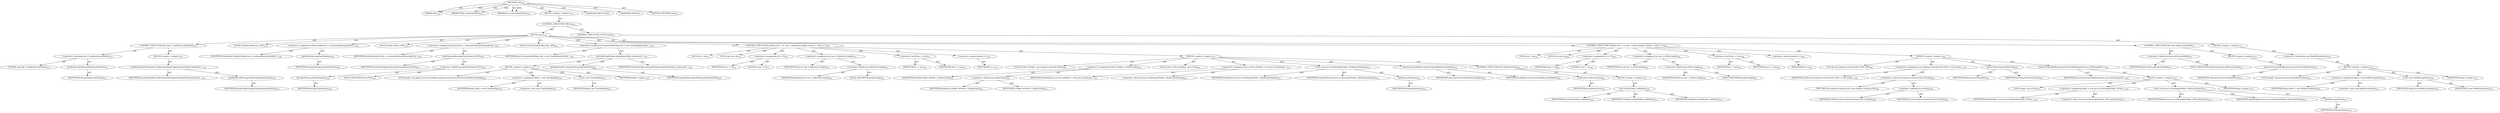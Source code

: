 digraph "visit" {  
"111669149706" [label = <(METHOD,visit)<SUB>230</SUB>> ]
"115964116999" [label = <(PARAM,this)<SUB>230</SUB>> ]
"115964117016" [label = <(PARAM,Folder starteamFolder)<SUB>230</SUB>> ]
"115964117017" [label = <(PARAM,java.io.File targetFolder)<SUB>230</SUB>> ]
"25769803793" [label = <(BLOCK,&lt;empty&gt;,&lt;empty&gt;)<SUB>231</SUB>> ]
"47244640262" [label = <(CONTROL_STRUCTURE,TRY,try)<SUB>232</SUB>> ]
"25769803794" [label = <(BLOCK,try,try)<SUB>232</SUB>> ]
"47244640263" [label = <(CONTROL_STRUCTURE,IF,if (null != getRootLocalFolder()))<SUB>233</SUB>> ]
"30064771129" [label = <(&lt;operator&gt;.notEquals,null != getRootLocalFolder())<SUB>233</SUB>> ]
"90194313233" [label = <(LITERAL,null,null != getRootLocalFolder())<SUB>233</SUB>> ]
"30064771130" [label = <(getRootLocalFolder,getRootLocalFolder())<SUB>233</SUB>> ]
"68719476755" [label = <(IDENTIFIER,this,getRootLocalFolder())<SUB>233</SUB>> ]
"25769803795" [label = <(BLOCK,&lt;empty&gt;,&lt;empty&gt;)<SUB>233</SUB>> ]
"30064771131" [label = <(setAlternatePathFragment,setAlternatePathFragment(targetFolder.getAbsolu...)<SUB>234</SUB>> ]
"68719476806" [label = <(IDENTIFIER,starteamFolder,setAlternatePathFragment(targetFolder.getAbsolu...)<SUB>234</SUB>> ]
"30064771132" [label = <(getAbsolutePath,targetFolder.getAbsolutePath())<SUB>235</SUB>> ]
"68719476807" [label = <(IDENTIFIER,targetFolder,targetFolder.getAbsolutePath())<SUB>235</SUB>> ]
"94489280513" [label = <(LOCAL,Folder[] foldersList: ANY)<SUB>238</SUB>> ]
"30064771133" [label = <(&lt;operator&gt;.assignment,Folder[] foldersList = starteamFolder.getSubFol...)<SUB>238</SUB>> ]
"68719476808" [label = <(IDENTIFIER,foldersList,Folder[] foldersList = starteamFolder.getSubFol...)<SUB>238</SUB>> ]
"30064771134" [label = <(getSubFolders,getSubFolders())<SUB>238</SUB>> ]
"68719476809" [label = <(IDENTIFIER,starteamFolder,getSubFolders())<SUB>238</SUB>> ]
"94489280514" [label = <(LOCAL,Item[] stFiles: ANY)<SUB>239</SUB>> ]
"30064771135" [label = <(&lt;operator&gt;.assignment,Item[] stFiles = starteamFolder.getItems(getTyp...)<SUB>239</SUB>> ]
"68719476810" [label = <(IDENTIFIER,stFiles,Item[] stFiles = starteamFolder.getItems(getTyp...)<SUB>239</SUB>> ]
"30064771136" [label = <(getItems,getItems(getTypeNames().FILE))<SUB>239</SUB>> ]
"68719476811" [label = <(IDENTIFIER,starteamFolder,getItems(getTypeNames().FILE))<SUB>239</SUB>> ]
"30064771137" [label = <(&lt;operator&gt;.fieldAccess,getTypeNames().FILE)<SUB>239</SUB>> ]
"30064771138" [label = <(getTypeNames,getTypeNames())<SUB>239</SUB>> ]
"68719476756" [label = <(IDENTIFIER,this,getTypeNames())<SUB>239</SUB>> ]
"55834574868" [label = <(FIELD_IDENTIFIER,FILE,FILE)<SUB>239</SUB>> ]
"94489280515" [label = <(LOCAL,UnmatchedFileMap ufm: ANY)<SUB>246</SUB>> ]
"30064771139" [label = <(&lt;operator&gt;.assignment,UnmatchedFileMap ufm = new CheckinMap().init(ta...)<SUB>246</SUB>> ]
"68719476812" [label = <(IDENTIFIER,ufm,UnmatchedFileMap ufm = new CheckinMap().init(ta...)<SUB>246</SUB>> ]
"30064771140" [label = <(init,init(targetFolder.getAbsoluteFile(), starteamFo...)<SUB>247</SUB>> ]
"25769803796" [label = <(BLOCK,&lt;empty&gt;,&lt;empty&gt;)<SUB>247</SUB>> ]
"94489280516" [label = <(LOCAL,$obj1: org.apache.tools.ant.taskdefs.optional.starteam.StarTeamCheckin$CheckinMap)<SUB>247</SUB>> ]
"30064771141" [label = <(&lt;operator&gt;.assignment,$obj1 = new CheckinMap())<SUB>247</SUB>> ]
"68719476813" [label = <(IDENTIFIER,$obj1,$obj1 = new CheckinMap())<SUB>247</SUB>> ]
"30064771142" [label = <(&lt;operator&gt;.alloc,new CheckinMap())<SUB>247</SUB>> ]
"30064771143" [label = <(&lt;init&gt;,new CheckinMap())<SUB>247</SUB>> ]
"68719476814" [label = <(IDENTIFIER,$obj1,new CheckinMap())<SUB>247</SUB>> ]
"68719476815" [label = <(IDENTIFIER,$obj1,&lt;empty&gt;)<SUB>247</SUB>> ]
"30064771144" [label = <(getAbsoluteFile,targetFolder.getAbsoluteFile())<SUB>248</SUB>> ]
"68719476816" [label = <(IDENTIFIER,targetFolder,targetFolder.getAbsoluteFile())<SUB>248</SUB>> ]
"68719476817" [label = <(IDENTIFIER,starteamFolder,init(targetFolder.getAbsoluteFile(), starteamFo...)<SUB>248</SUB>> ]
"47244640264" [label = <(CONTROL_STRUCTURE,FOR,for (int i = 0, size = foldersList.length; Some(i &lt; size); i++))<SUB>251</SUB>> ]
"94489280517" [label = <(LOCAL,int i: int)<SUB>251</SUB>> ]
"94489280518" [label = <(LOCAL,int size: int)<SUB>251</SUB>> ]
"30064771145" [label = <(&lt;operator&gt;.assignment,int i = 0)<SUB>251</SUB>> ]
"68719476818" [label = <(IDENTIFIER,i,int i = 0)<SUB>251</SUB>> ]
"90194313234" [label = <(LITERAL,0,int i = 0)<SUB>251</SUB>> ]
"30064771146" [label = <(&lt;operator&gt;.assignment,int size = foldersList.length)<SUB>251</SUB>> ]
"68719476819" [label = <(IDENTIFIER,size,int size = foldersList.length)<SUB>251</SUB>> ]
"30064771147" [label = <(&lt;operator&gt;.fieldAccess,foldersList.length)<SUB>251</SUB>> ]
"68719476820" [label = <(IDENTIFIER,foldersList,int size = foldersList.length)<SUB>251</SUB>> ]
"55834574869" [label = <(FIELD_IDENTIFIER,length,length)<SUB>251</SUB>> ]
"30064771148" [label = <(&lt;operator&gt;.lessThan,i &lt; size)<SUB>251</SUB>> ]
"68719476821" [label = <(IDENTIFIER,i,i &lt; size)<SUB>251</SUB>> ]
"68719476822" [label = <(IDENTIFIER,size,i &lt; size)<SUB>251</SUB>> ]
"30064771149" [label = <(&lt;operator&gt;.postIncrement,i++)<SUB>251</SUB>> ]
"68719476823" [label = <(IDENTIFIER,i,i++)<SUB>251</SUB>> ]
"25769803797" [label = <(BLOCK,&lt;empty&gt;,&lt;empty&gt;)<SUB>251</SUB>> ]
"94489280519" [label = <(LOCAL,Folder stFolder: com.starbase.starteam.Folder)<SUB>252</SUB>> ]
"30064771150" [label = <(&lt;operator&gt;.assignment,Folder stFolder = foldersList[i])<SUB>252</SUB>> ]
"68719476824" [label = <(IDENTIFIER,stFolder,Folder stFolder = foldersList[i])<SUB>252</SUB>> ]
"30064771151" [label = <(&lt;operator&gt;.indexAccess,foldersList[i])<SUB>252</SUB>> ]
"68719476825" [label = <(IDENTIFIER,foldersList,Folder stFolder = foldersList[i])<SUB>252</SUB>> ]
"68719476826" [label = <(IDENTIFIER,i,Folder stFolder = foldersList[i])<SUB>252</SUB>> ]
"94489280520" [label = <(LOCAL,java.io.File subfolder: java.io.File)<SUB>253</SUB>> ]
"30064771152" [label = <(&lt;operator&gt;.assignment,java.io.File subfolder = new java.io.File(targe...)<SUB>253</SUB>> ]
"68719476827" [label = <(IDENTIFIER,subfolder,java.io.File subfolder = new java.io.File(targe...)<SUB>253</SUB>> ]
"30064771153" [label = <(&lt;operator&gt;.alloc,new java.io.File(targetFolder, stFolder.getName()))<SUB>254</SUB>> ]
"30064771154" [label = <(&lt;init&gt;,new java.io.File(targetFolder, stFolder.getName()))<SUB>254</SUB>> ]
"68719476828" [label = <(IDENTIFIER,subfolder,new java.io.File(targetFolder, stFolder.getName()))<SUB>253</SUB>> ]
"68719476829" [label = <(IDENTIFIER,targetFolder,new java.io.File(targetFolder, stFolder.getName()))<SUB>254</SUB>> ]
"30064771155" [label = <(getName,getName())<SUB>254</SUB>> ]
"68719476830" [label = <(IDENTIFIER,stFolder,getName())<SUB>254</SUB>> ]
"30064771156" [label = <(removeControlledItem,removeControlledItem(subfolder))<SUB>256</SUB>> ]
"68719476831" [label = <(IDENTIFIER,ufm,removeControlledItem(subfolder))<SUB>256</SUB>> ]
"68719476832" [label = <(IDENTIFIER,subfolder,removeControlledItem(subfolder))<SUB>256</SUB>> ]
"47244640265" [label = <(CONTROL_STRUCTURE,IF,if (isRecursive()))<SUB>258</SUB>> ]
"30064771157" [label = <(isRecursive,isRecursive())<SUB>258</SUB>> ]
"68719476757" [label = <(IDENTIFIER,this,isRecursive())<SUB>258</SUB>> ]
"25769803798" [label = <(BLOCK,&lt;empty&gt;,&lt;empty&gt;)<SUB>258</SUB>> ]
"30064771158" [label = <(visit,visit(stFolder, subfolder))<SUB>259</SUB>> ]
"68719476758" [label = <(IDENTIFIER,this,visit(stFolder, subfolder))<SUB>259</SUB>> ]
"68719476833" [label = <(IDENTIFIER,stFolder,visit(stFolder, subfolder))<SUB>259</SUB>> ]
"68719476834" [label = <(IDENTIFIER,subfolder,visit(stFolder, subfolder))<SUB>259</SUB>> ]
"47244640266" [label = <(CONTROL_STRUCTURE,FOR,for (int i = 0, size = stFiles.length; Some(i &lt; size); i++))<SUB>264</SUB>> ]
"94489280521" [label = <(LOCAL,int i: int)<SUB>264</SUB>> ]
"94489280522" [label = <(LOCAL,int size: int)<SUB>264</SUB>> ]
"30064771159" [label = <(&lt;operator&gt;.assignment,int i = 0)<SUB>264</SUB>> ]
"68719476835" [label = <(IDENTIFIER,i,int i = 0)<SUB>264</SUB>> ]
"90194313235" [label = <(LITERAL,0,int i = 0)<SUB>264</SUB>> ]
"30064771160" [label = <(&lt;operator&gt;.assignment,int size = stFiles.length)<SUB>264</SUB>> ]
"68719476836" [label = <(IDENTIFIER,size,int size = stFiles.length)<SUB>264</SUB>> ]
"30064771161" [label = <(&lt;operator&gt;.fieldAccess,stFiles.length)<SUB>264</SUB>> ]
"68719476837" [label = <(IDENTIFIER,stFiles,int size = stFiles.length)<SUB>264</SUB>> ]
"55834574870" [label = <(FIELD_IDENTIFIER,length,length)<SUB>264</SUB>> ]
"30064771162" [label = <(&lt;operator&gt;.lessThan,i &lt; size)<SUB>264</SUB>> ]
"68719476838" [label = <(IDENTIFIER,i,i &lt; size)<SUB>264</SUB>> ]
"68719476839" [label = <(IDENTIFIER,size,i &lt; size)<SUB>264</SUB>> ]
"30064771163" [label = <(&lt;operator&gt;.postIncrement,i++)<SUB>264</SUB>> ]
"68719476840" [label = <(IDENTIFIER,i,i++)<SUB>264</SUB>> ]
"25769803799" [label = <(BLOCK,&lt;empty&gt;,&lt;empty&gt;)<SUB>264</SUB>> ]
"94489280523" [label = <(LOCAL,com.starbase.starteam.File stFile: ANY)<SUB>265</SUB>> ]
"30064771164" [label = <(&lt;operator&gt;.assignment,com.starbase.starteam.File stFile = (com.starba...)<SUB>265</SUB>> ]
"68719476841" [label = <(IDENTIFIER,stFile,com.starbase.starteam.File stFile = (com.starba...)<SUB>265</SUB>> ]
"30064771165" [label = <(&lt;operator&gt;.cast,(com.starbase.starteam.File) stFiles[i])<SUB>266</SUB>> ]
"180388626432" [label = <(TYPE_REF,com.starbase.starteam.File,com.starbase.starteam.File)<SUB>266</SUB>> ]
"30064771166" [label = <(&lt;operator&gt;.indexAccess,stFiles[i])<SUB>266</SUB>> ]
"68719476842" [label = <(IDENTIFIER,stFiles,(com.starbase.starteam.File) stFiles[i])<SUB>266</SUB>> ]
"68719476843" [label = <(IDENTIFIER,i,(com.starbase.starteam.File) stFiles[i])<SUB>266</SUB>> ]
"30064771167" [label = <(processFile,processFile(stFile))<SUB>267</SUB>> ]
"68719476759" [label = <(IDENTIFIER,this,processFile(stFile))<SUB>267</SUB>> ]
"68719476844" [label = <(IDENTIFIER,stFile,processFile(stFile))<SUB>267</SUB>> ]
"30064771168" [label = <(removeControlledItem,removeControlledItem(new java.io.File(targetFol...)<SUB>269</SUB>> ]
"68719476845" [label = <(IDENTIFIER,ufm,removeControlledItem(new java.io.File(targetFol...)<SUB>269</SUB>> ]
"25769803800" [label = <(BLOCK,&lt;empty&gt;,&lt;empty&gt;)<SUB>270</SUB>> ]
"94489280524" [label = <(LOCAL,$obj2: java.io.File)<SUB>270</SUB>> ]
"30064771169" [label = <(&lt;operator&gt;.assignment,$obj2 = new java.io.File(targetFolder, stFile.g...)<SUB>270</SUB>> ]
"68719476846" [label = <(IDENTIFIER,$obj2,$obj2 = new java.io.File(targetFolder, stFile.g...)<SUB>270</SUB>> ]
"30064771170" [label = <(&lt;operator&gt;.alloc,new java.io.File(targetFolder, stFile.getName()))<SUB>270</SUB>> ]
"30064771171" [label = <(&lt;init&gt;,new java.io.File(targetFolder, stFile.getName()))<SUB>270</SUB>> ]
"68719476847" [label = <(IDENTIFIER,$obj2,new java.io.File(targetFolder, stFile.getName()))<SUB>270</SUB>> ]
"68719476848" [label = <(IDENTIFIER,targetFolder,new java.io.File(targetFolder, stFile.getName()))<SUB>270</SUB>> ]
"30064771172" [label = <(getName,getName())<SUB>270</SUB>> ]
"68719476849" [label = <(IDENTIFIER,stFile,getName())<SUB>270</SUB>> ]
"68719476850" [label = <(IDENTIFIER,$obj2,&lt;empty&gt;)<SUB>270</SUB>> ]
"47244640267" [label = <(CONTROL_STRUCTURE,IF,if (this.addUncontrolled))<SUB>273</SUB>> ]
"30064771173" [label = <(&lt;operator&gt;.fieldAccess,this.addUncontrolled)<SUB>273</SUB>> ]
"68719476760" [label = <(IDENTIFIER,this,if (this.addUncontrolled))<SUB>273</SUB>> ]
"55834574871" [label = <(FIELD_IDENTIFIER,addUncontrolled,addUncontrolled)<SUB>273</SUB>> ]
"25769803801" [label = <(BLOCK,&lt;empty&gt;,&lt;empty&gt;)<SUB>273</SUB>> ]
"30064771174" [label = <(processUncontrolledItems,processUncontrolledItems())<SUB>274</SUB>> ]
"68719476851" [label = <(IDENTIFIER,ufm,processUncontrolledItems())<SUB>274</SUB>> ]
"47244640268" [label = <(CONTROL_STRUCTURE,CATCH,catch)<SUB>277</SUB>> ]
"25769803802" [label = <(BLOCK,&lt;empty&gt;,&lt;empty&gt;)<SUB>277</SUB>> ]
"30064771175" [label = <(&lt;operator&gt;.throw,throw new BuildException(e);)<SUB>278</SUB>> ]
"25769803803" [label = <(BLOCK,&lt;empty&gt;,&lt;empty&gt;)<SUB>278</SUB>> ]
"94489280525" [label = <(LOCAL,$obj3: org.apache.tools.ant.BuildException)<SUB>278</SUB>> ]
"30064771176" [label = <(&lt;operator&gt;.assignment,$obj3 = new BuildException(e))<SUB>278</SUB>> ]
"68719476852" [label = <(IDENTIFIER,$obj3,$obj3 = new BuildException(e))<SUB>278</SUB>> ]
"30064771177" [label = <(&lt;operator&gt;.alloc,new BuildException(e))<SUB>278</SUB>> ]
"30064771178" [label = <(&lt;init&gt;,new BuildException(e))<SUB>278</SUB>> ]
"68719476853" [label = <(IDENTIFIER,$obj3,new BuildException(e))<SUB>278</SUB>> ]
"68719476854" [label = <(IDENTIFIER,e,new BuildException(e))<SUB>278</SUB>> ]
"68719476855" [label = <(IDENTIFIER,$obj3,&lt;empty&gt;)<SUB>278</SUB>> ]
"133143986200" [label = <(MODIFIER,PROTECTED)> ]
"133143986201" [label = <(MODIFIER,VIRTUAL)> ]
"128849018890" [label = <(METHOD_RETURN,void)<SUB>230</SUB>> ]
  "111669149706" -> "115964116999"  [ label = "AST: "] 
  "111669149706" -> "115964117016"  [ label = "AST: "] 
  "111669149706" -> "115964117017"  [ label = "AST: "] 
  "111669149706" -> "25769803793"  [ label = "AST: "] 
  "111669149706" -> "133143986200"  [ label = "AST: "] 
  "111669149706" -> "133143986201"  [ label = "AST: "] 
  "111669149706" -> "128849018890"  [ label = "AST: "] 
  "25769803793" -> "47244640262"  [ label = "AST: "] 
  "47244640262" -> "25769803794"  [ label = "AST: "] 
  "47244640262" -> "47244640268"  [ label = "AST: "] 
  "25769803794" -> "47244640263"  [ label = "AST: "] 
  "25769803794" -> "94489280513"  [ label = "AST: "] 
  "25769803794" -> "30064771133"  [ label = "AST: "] 
  "25769803794" -> "94489280514"  [ label = "AST: "] 
  "25769803794" -> "30064771135"  [ label = "AST: "] 
  "25769803794" -> "94489280515"  [ label = "AST: "] 
  "25769803794" -> "30064771139"  [ label = "AST: "] 
  "25769803794" -> "47244640264"  [ label = "AST: "] 
  "25769803794" -> "47244640266"  [ label = "AST: "] 
  "25769803794" -> "47244640267"  [ label = "AST: "] 
  "47244640263" -> "30064771129"  [ label = "AST: "] 
  "47244640263" -> "25769803795"  [ label = "AST: "] 
  "30064771129" -> "90194313233"  [ label = "AST: "] 
  "30064771129" -> "30064771130"  [ label = "AST: "] 
  "30064771130" -> "68719476755"  [ label = "AST: "] 
  "25769803795" -> "30064771131"  [ label = "AST: "] 
  "30064771131" -> "68719476806"  [ label = "AST: "] 
  "30064771131" -> "30064771132"  [ label = "AST: "] 
  "30064771132" -> "68719476807"  [ label = "AST: "] 
  "30064771133" -> "68719476808"  [ label = "AST: "] 
  "30064771133" -> "30064771134"  [ label = "AST: "] 
  "30064771134" -> "68719476809"  [ label = "AST: "] 
  "30064771135" -> "68719476810"  [ label = "AST: "] 
  "30064771135" -> "30064771136"  [ label = "AST: "] 
  "30064771136" -> "68719476811"  [ label = "AST: "] 
  "30064771136" -> "30064771137"  [ label = "AST: "] 
  "30064771137" -> "30064771138"  [ label = "AST: "] 
  "30064771137" -> "55834574868"  [ label = "AST: "] 
  "30064771138" -> "68719476756"  [ label = "AST: "] 
  "30064771139" -> "68719476812"  [ label = "AST: "] 
  "30064771139" -> "30064771140"  [ label = "AST: "] 
  "30064771140" -> "25769803796"  [ label = "AST: "] 
  "30064771140" -> "30064771144"  [ label = "AST: "] 
  "30064771140" -> "68719476817"  [ label = "AST: "] 
  "25769803796" -> "94489280516"  [ label = "AST: "] 
  "25769803796" -> "30064771141"  [ label = "AST: "] 
  "25769803796" -> "30064771143"  [ label = "AST: "] 
  "25769803796" -> "68719476815"  [ label = "AST: "] 
  "30064771141" -> "68719476813"  [ label = "AST: "] 
  "30064771141" -> "30064771142"  [ label = "AST: "] 
  "30064771143" -> "68719476814"  [ label = "AST: "] 
  "30064771144" -> "68719476816"  [ label = "AST: "] 
  "47244640264" -> "94489280517"  [ label = "AST: "] 
  "47244640264" -> "94489280518"  [ label = "AST: "] 
  "47244640264" -> "30064771145"  [ label = "AST: "] 
  "47244640264" -> "30064771146"  [ label = "AST: "] 
  "47244640264" -> "30064771148"  [ label = "AST: "] 
  "47244640264" -> "30064771149"  [ label = "AST: "] 
  "47244640264" -> "25769803797"  [ label = "AST: "] 
  "30064771145" -> "68719476818"  [ label = "AST: "] 
  "30064771145" -> "90194313234"  [ label = "AST: "] 
  "30064771146" -> "68719476819"  [ label = "AST: "] 
  "30064771146" -> "30064771147"  [ label = "AST: "] 
  "30064771147" -> "68719476820"  [ label = "AST: "] 
  "30064771147" -> "55834574869"  [ label = "AST: "] 
  "30064771148" -> "68719476821"  [ label = "AST: "] 
  "30064771148" -> "68719476822"  [ label = "AST: "] 
  "30064771149" -> "68719476823"  [ label = "AST: "] 
  "25769803797" -> "94489280519"  [ label = "AST: "] 
  "25769803797" -> "30064771150"  [ label = "AST: "] 
  "25769803797" -> "94489280520"  [ label = "AST: "] 
  "25769803797" -> "30064771152"  [ label = "AST: "] 
  "25769803797" -> "30064771154"  [ label = "AST: "] 
  "25769803797" -> "30064771156"  [ label = "AST: "] 
  "25769803797" -> "47244640265"  [ label = "AST: "] 
  "30064771150" -> "68719476824"  [ label = "AST: "] 
  "30064771150" -> "30064771151"  [ label = "AST: "] 
  "30064771151" -> "68719476825"  [ label = "AST: "] 
  "30064771151" -> "68719476826"  [ label = "AST: "] 
  "30064771152" -> "68719476827"  [ label = "AST: "] 
  "30064771152" -> "30064771153"  [ label = "AST: "] 
  "30064771154" -> "68719476828"  [ label = "AST: "] 
  "30064771154" -> "68719476829"  [ label = "AST: "] 
  "30064771154" -> "30064771155"  [ label = "AST: "] 
  "30064771155" -> "68719476830"  [ label = "AST: "] 
  "30064771156" -> "68719476831"  [ label = "AST: "] 
  "30064771156" -> "68719476832"  [ label = "AST: "] 
  "47244640265" -> "30064771157"  [ label = "AST: "] 
  "47244640265" -> "25769803798"  [ label = "AST: "] 
  "30064771157" -> "68719476757"  [ label = "AST: "] 
  "25769803798" -> "30064771158"  [ label = "AST: "] 
  "30064771158" -> "68719476758"  [ label = "AST: "] 
  "30064771158" -> "68719476833"  [ label = "AST: "] 
  "30064771158" -> "68719476834"  [ label = "AST: "] 
  "47244640266" -> "94489280521"  [ label = "AST: "] 
  "47244640266" -> "94489280522"  [ label = "AST: "] 
  "47244640266" -> "30064771159"  [ label = "AST: "] 
  "47244640266" -> "30064771160"  [ label = "AST: "] 
  "47244640266" -> "30064771162"  [ label = "AST: "] 
  "47244640266" -> "30064771163"  [ label = "AST: "] 
  "47244640266" -> "25769803799"  [ label = "AST: "] 
  "30064771159" -> "68719476835"  [ label = "AST: "] 
  "30064771159" -> "90194313235"  [ label = "AST: "] 
  "30064771160" -> "68719476836"  [ label = "AST: "] 
  "30064771160" -> "30064771161"  [ label = "AST: "] 
  "30064771161" -> "68719476837"  [ label = "AST: "] 
  "30064771161" -> "55834574870"  [ label = "AST: "] 
  "30064771162" -> "68719476838"  [ label = "AST: "] 
  "30064771162" -> "68719476839"  [ label = "AST: "] 
  "30064771163" -> "68719476840"  [ label = "AST: "] 
  "25769803799" -> "94489280523"  [ label = "AST: "] 
  "25769803799" -> "30064771164"  [ label = "AST: "] 
  "25769803799" -> "30064771167"  [ label = "AST: "] 
  "25769803799" -> "30064771168"  [ label = "AST: "] 
  "30064771164" -> "68719476841"  [ label = "AST: "] 
  "30064771164" -> "30064771165"  [ label = "AST: "] 
  "30064771165" -> "180388626432"  [ label = "AST: "] 
  "30064771165" -> "30064771166"  [ label = "AST: "] 
  "30064771166" -> "68719476842"  [ label = "AST: "] 
  "30064771166" -> "68719476843"  [ label = "AST: "] 
  "30064771167" -> "68719476759"  [ label = "AST: "] 
  "30064771167" -> "68719476844"  [ label = "AST: "] 
  "30064771168" -> "68719476845"  [ label = "AST: "] 
  "30064771168" -> "25769803800"  [ label = "AST: "] 
  "25769803800" -> "94489280524"  [ label = "AST: "] 
  "25769803800" -> "30064771169"  [ label = "AST: "] 
  "25769803800" -> "30064771171"  [ label = "AST: "] 
  "25769803800" -> "68719476850"  [ label = "AST: "] 
  "30064771169" -> "68719476846"  [ label = "AST: "] 
  "30064771169" -> "30064771170"  [ label = "AST: "] 
  "30064771171" -> "68719476847"  [ label = "AST: "] 
  "30064771171" -> "68719476848"  [ label = "AST: "] 
  "30064771171" -> "30064771172"  [ label = "AST: "] 
  "30064771172" -> "68719476849"  [ label = "AST: "] 
  "47244640267" -> "30064771173"  [ label = "AST: "] 
  "47244640267" -> "25769803801"  [ label = "AST: "] 
  "30064771173" -> "68719476760"  [ label = "AST: "] 
  "30064771173" -> "55834574871"  [ label = "AST: "] 
  "25769803801" -> "30064771174"  [ label = "AST: "] 
  "30064771174" -> "68719476851"  [ label = "AST: "] 
  "47244640268" -> "25769803802"  [ label = "AST: "] 
  "25769803802" -> "30064771175"  [ label = "AST: "] 
  "30064771175" -> "25769803803"  [ label = "AST: "] 
  "25769803803" -> "94489280525"  [ label = "AST: "] 
  "25769803803" -> "30064771176"  [ label = "AST: "] 
  "25769803803" -> "30064771178"  [ label = "AST: "] 
  "25769803803" -> "68719476855"  [ label = "AST: "] 
  "30064771176" -> "68719476852"  [ label = "AST: "] 
  "30064771176" -> "30064771177"  [ label = "AST: "] 
  "30064771178" -> "68719476853"  [ label = "AST: "] 
  "30064771178" -> "68719476854"  [ label = "AST: "] 
  "111669149706" -> "115964116999"  [ label = "DDG: "] 
  "111669149706" -> "115964117016"  [ label = "DDG: "] 
  "111669149706" -> "115964117017"  [ label = "DDG: "] 
}

